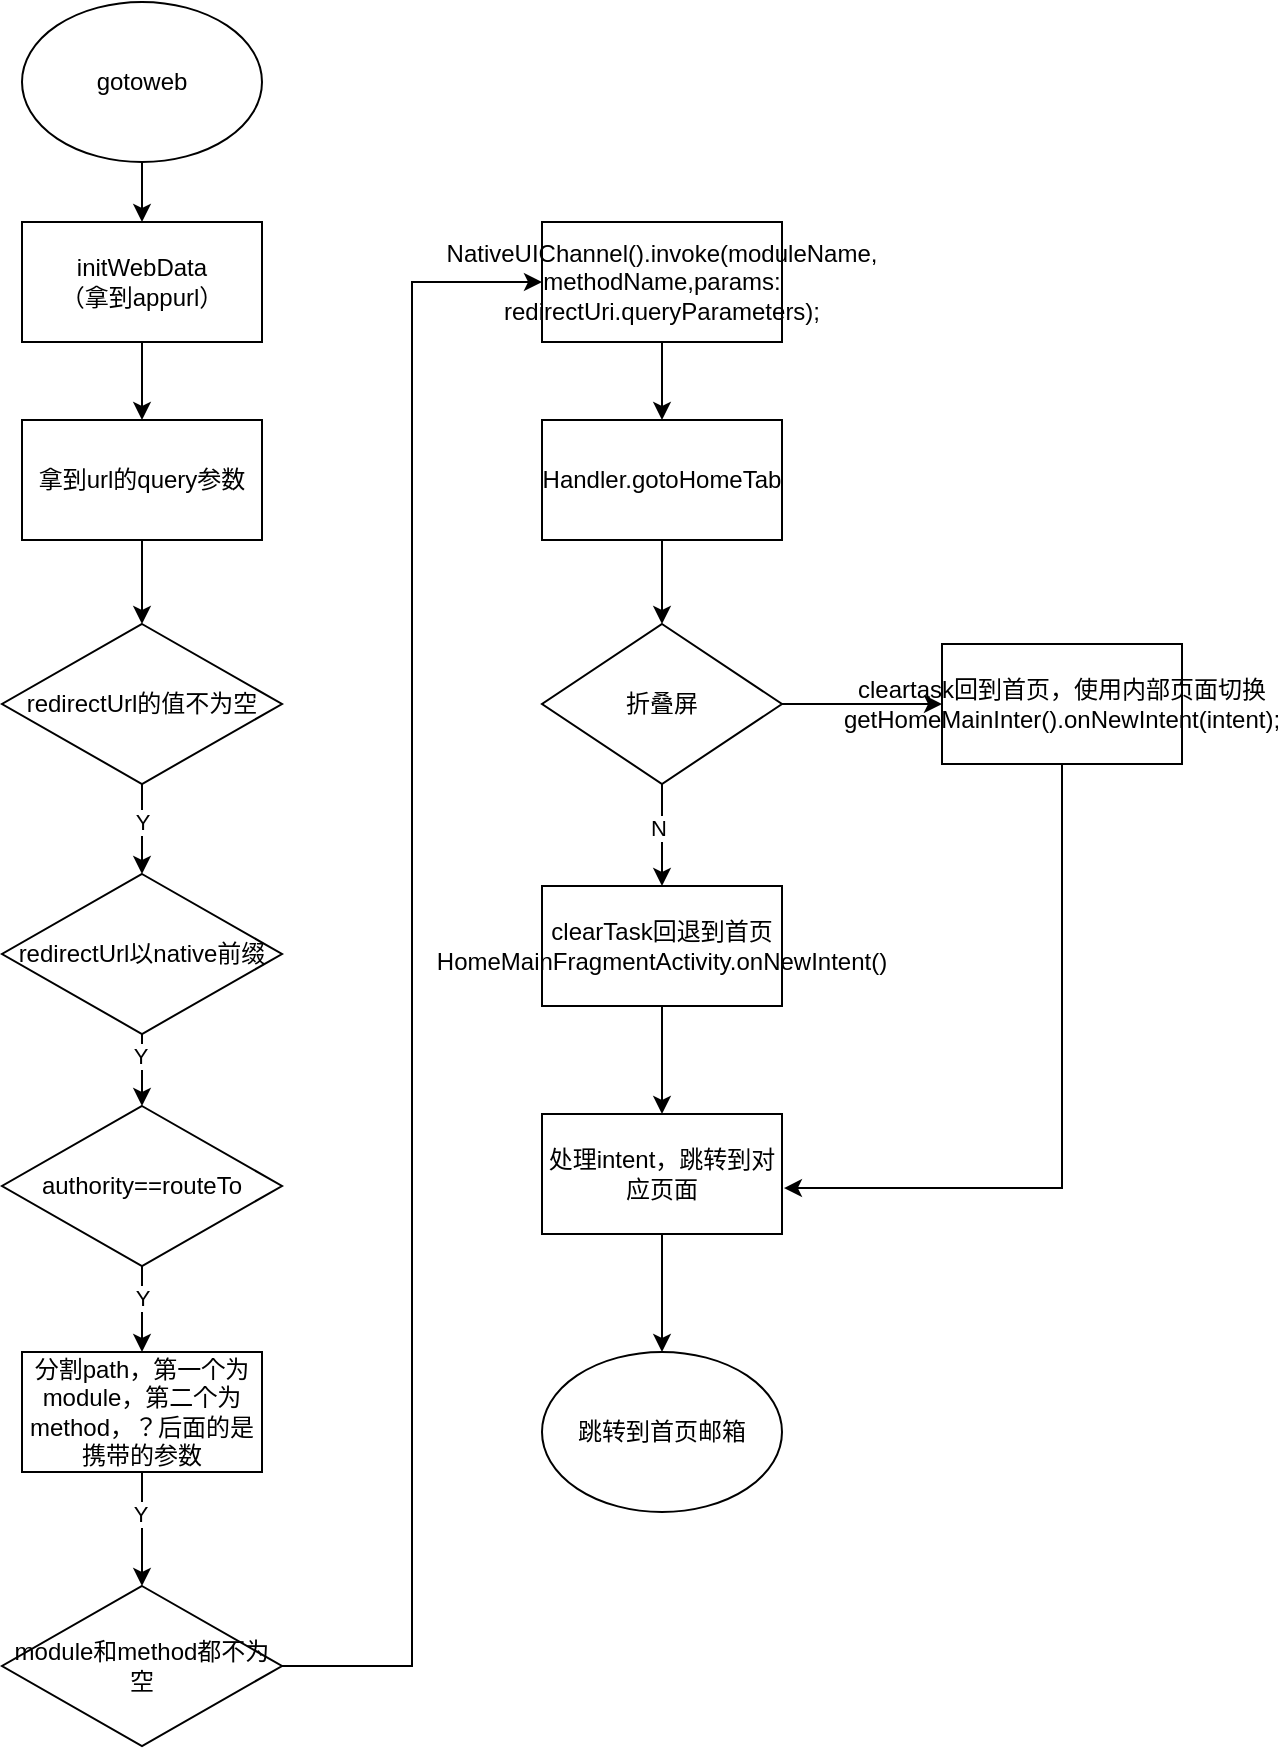 <mxfile version="24.7.4">
  <diagram name="第 1 页" id="w4tNSXHqQUmd9vAxGjnH">
    <mxGraphModel dx="1527" dy="946" grid="1" gridSize="10" guides="1" tooltips="1" connect="1" arrows="1" fold="1" page="1" pageScale="1" pageWidth="827" pageHeight="1169" math="0" shadow="0">
      <root>
        <mxCell id="0" />
        <mxCell id="1" parent="0" />
        <mxCell id="JZzbVW4VLBi9AxK3xWxL-3" value="" style="edgeStyle=orthogonalEdgeStyle;rounded=0;orthogonalLoop=1;jettySize=auto;html=1;" edge="1" parent="1" source="JZzbVW4VLBi9AxK3xWxL-1" target="JZzbVW4VLBi9AxK3xWxL-2">
          <mxGeometry relative="1" as="geometry" />
        </mxCell>
        <mxCell id="JZzbVW4VLBi9AxK3xWxL-1" value="gotoweb" style="ellipse;whiteSpace=wrap;html=1;" vertex="1" parent="1">
          <mxGeometry x="320" y="10" width="120" height="80" as="geometry" />
        </mxCell>
        <mxCell id="JZzbVW4VLBi9AxK3xWxL-5" value="" style="edgeStyle=orthogonalEdgeStyle;rounded=0;orthogonalLoop=1;jettySize=auto;html=1;" edge="1" parent="1" source="JZzbVW4VLBi9AxK3xWxL-2" target="JZzbVW4VLBi9AxK3xWxL-4">
          <mxGeometry relative="1" as="geometry" />
        </mxCell>
        <mxCell id="JZzbVW4VLBi9AxK3xWxL-2" value="initWebData&lt;div&gt;（&lt;span style=&quot;background-color: initial;&quot;&gt;拿到appurl）&lt;/span&gt;&lt;/div&gt;" style="whiteSpace=wrap;html=1;" vertex="1" parent="1">
          <mxGeometry x="320" y="120" width="120" height="60" as="geometry" />
        </mxCell>
        <mxCell id="JZzbVW4VLBi9AxK3xWxL-9" value="" style="edgeStyle=orthogonalEdgeStyle;rounded=0;orthogonalLoop=1;jettySize=auto;html=1;" edge="1" parent="1" source="JZzbVW4VLBi9AxK3xWxL-4" target="JZzbVW4VLBi9AxK3xWxL-8">
          <mxGeometry relative="1" as="geometry" />
        </mxCell>
        <mxCell id="JZzbVW4VLBi9AxK3xWxL-4" value="拿到url的query参数" style="whiteSpace=wrap;html=1;" vertex="1" parent="1">
          <mxGeometry x="320" y="219" width="120" height="60" as="geometry" />
        </mxCell>
        <mxCell id="JZzbVW4VLBi9AxK3xWxL-11" value="" style="edgeStyle=orthogonalEdgeStyle;rounded=0;orthogonalLoop=1;jettySize=auto;html=1;" edge="1" parent="1" source="JZzbVW4VLBi9AxK3xWxL-8" target="JZzbVW4VLBi9AxK3xWxL-10">
          <mxGeometry relative="1" as="geometry" />
        </mxCell>
        <mxCell id="JZzbVW4VLBi9AxK3xWxL-34" value="Y" style="edgeLabel;html=1;align=center;verticalAlign=middle;resizable=0;points=[];" vertex="1" connectable="0" parent="JZzbVW4VLBi9AxK3xWxL-11">
          <mxGeometry x="-0.156" relative="1" as="geometry">
            <mxPoint as="offset" />
          </mxGeometry>
        </mxCell>
        <mxCell id="JZzbVW4VLBi9AxK3xWxL-8" value="redirectUrl的值不为空" style="rhombus;whiteSpace=wrap;html=1;" vertex="1" parent="1">
          <mxGeometry x="310" y="321" width="140" height="80" as="geometry" />
        </mxCell>
        <mxCell id="JZzbVW4VLBi9AxK3xWxL-13" value="" style="edgeStyle=orthogonalEdgeStyle;rounded=0;orthogonalLoop=1;jettySize=auto;html=1;" edge="1" parent="1" source="JZzbVW4VLBi9AxK3xWxL-10" target="JZzbVW4VLBi9AxK3xWxL-12">
          <mxGeometry relative="1" as="geometry" />
        </mxCell>
        <mxCell id="JZzbVW4VLBi9AxK3xWxL-35" value="Y" style="edgeLabel;html=1;align=center;verticalAlign=middle;resizable=0;points=[];" vertex="1" connectable="0" parent="JZzbVW4VLBi9AxK3xWxL-13">
          <mxGeometry x="-0.5" y="-1" relative="1" as="geometry">
            <mxPoint as="offset" />
          </mxGeometry>
        </mxCell>
        <mxCell id="JZzbVW4VLBi9AxK3xWxL-10" value="redirectUrl以native前缀" style="rhombus;whiteSpace=wrap;html=1;" vertex="1" parent="1">
          <mxGeometry x="310" y="446" width="140" height="80" as="geometry" />
        </mxCell>
        <mxCell id="JZzbVW4VLBi9AxK3xWxL-15" value="" style="edgeStyle=orthogonalEdgeStyle;rounded=0;orthogonalLoop=1;jettySize=auto;html=1;" edge="1" parent="1" source="JZzbVW4VLBi9AxK3xWxL-12" target="JZzbVW4VLBi9AxK3xWxL-14">
          <mxGeometry relative="1" as="geometry" />
        </mxCell>
        <mxCell id="JZzbVW4VLBi9AxK3xWxL-36" value="Y" style="edgeLabel;html=1;align=center;verticalAlign=middle;resizable=0;points=[];" vertex="1" connectable="0" parent="JZzbVW4VLBi9AxK3xWxL-15">
          <mxGeometry x="-0.256" relative="1" as="geometry">
            <mxPoint as="offset" />
          </mxGeometry>
        </mxCell>
        <mxCell id="JZzbVW4VLBi9AxK3xWxL-12" value="authority==routeTo" style="rhombus;whiteSpace=wrap;html=1;" vertex="1" parent="1">
          <mxGeometry x="310" y="562" width="140" height="80" as="geometry" />
        </mxCell>
        <mxCell id="JZzbVW4VLBi9AxK3xWxL-17" value="" style="edgeStyle=orthogonalEdgeStyle;rounded=0;orthogonalLoop=1;jettySize=auto;html=1;" edge="1" parent="1" source="JZzbVW4VLBi9AxK3xWxL-14" target="JZzbVW4VLBi9AxK3xWxL-16">
          <mxGeometry relative="1" as="geometry" />
        </mxCell>
        <mxCell id="JZzbVW4VLBi9AxK3xWxL-37" value="Y" style="edgeLabel;html=1;align=center;verticalAlign=middle;resizable=0;points=[];" vertex="1" connectable="0" parent="JZzbVW4VLBi9AxK3xWxL-17">
          <mxGeometry x="-0.263" y="-1" relative="1" as="geometry">
            <mxPoint as="offset" />
          </mxGeometry>
        </mxCell>
        <mxCell id="JZzbVW4VLBi9AxK3xWxL-14" value="分割path，第一个为module，第二个为method，？后面的是携带的参数" style="whiteSpace=wrap;html=1;" vertex="1" parent="1">
          <mxGeometry x="320" y="685" width="120" height="60" as="geometry" />
        </mxCell>
        <mxCell id="JZzbVW4VLBi9AxK3xWxL-19" value="" style="edgeStyle=orthogonalEdgeStyle;rounded=0;orthogonalLoop=1;jettySize=auto;html=1;entryX=0;entryY=0.5;entryDx=0;entryDy=0;" edge="1" parent="1" source="JZzbVW4VLBi9AxK3xWxL-16" target="JZzbVW4VLBi9AxK3xWxL-18">
          <mxGeometry relative="1" as="geometry" />
        </mxCell>
        <mxCell id="JZzbVW4VLBi9AxK3xWxL-16" value="module和method都不为空" style="rhombus;whiteSpace=wrap;html=1;" vertex="1" parent="1">
          <mxGeometry x="310" y="802" width="140" height="80" as="geometry" />
        </mxCell>
        <mxCell id="JZzbVW4VLBi9AxK3xWxL-21" value="" style="edgeStyle=orthogonalEdgeStyle;rounded=0;orthogonalLoop=1;jettySize=auto;html=1;" edge="1" parent="1" source="JZzbVW4VLBi9AxK3xWxL-18" target="JZzbVW4VLBi9AxK3xWxL-20">
          <mxGeometry relative="1" as="geometry" />
        </mxCell>
        <mxCell id="JZzbVW4VLBi9AxK3xWxL-18" value="&lt;div&gt;NativeUIChannel().invoke(&lt;span style=&quot;background-color: initial;&quot;&gt;moduleName, methodName,params: redirectUri.queryParameters);&lt;/span&gt;&lt;/div&gt;" style="whiteSpace=wrap;html=1;" vertex="1" parent="1">
          <mxGeometry x="580" y="120" width="120" height="60" as="geometry" />
        </mxCell>
        <mxCell id="JZzbVW4VLBi9AxK3xWxL-26" value="" style="edgeStyle=orthogonalEdgeStyle;rounded=0;orthogonalLoop=1;jettySize=auto;html=1;" edge="1" parent="1" source="JZzbVW4VLBi9AxK3xWxL-20" target="JZzbVW4VLBi9AxK3xWxL-25">
          <mxGeometry relative="1" as="geometry" />
        </mxCell>
        <mxCell id="JZzbVW4VLBi9AxK3xWxL-20" value="Handler.gotoHomeTab" style="whiteSpace=wrap;html=1;" vertex="1" parent="1">
          <mxGeometry x="580" y="219" width="120" height="60" as="geometry" />
        </mxCell>
        <mxCell id="JZzbVW4VLBi9AxK3xWxL-28" value="" style="edgeStyle=orthogonalEdgeStyle;rounded=0;orthogonalLoop=1;jettySize=auto;html=1;" edge="1" parent="1" source="JZzbVW4VLBi9AxK3xWxL-25" target="JZzbVW4VLBi9AxK3xWxL-27">
          <mxGeometry relative="1" as="geometry" />
        </mxCell>
        <mxCell id="JZzbVW4VLBi9AxK3xWxL-33" value="N" style="edgeLabel;html=1;align=center;verticalAlign=middle;resizable=0;points=[];" vertex="1" connectable="0" parent="JZzbVW4VLBi9AxK3xWxL-28">
          <mxGeometry x="-0.137" y="-2" relative="1" as="geometry">
            <mxPoint as="offset" />
          </mxGeometry>
        </mxCell>
        <mxCell id="JZzbVW4VLBi9AxK3xWxL-39" value="" style="edgeStyle=orthogonalEdgeStyle;rounded=0;orthogonalLoop=1;jettySize=auto;html=1;" edge="1" parent="1" source="JZzbVW4VLBi9AxK3xWxL-25" target="JZzbVW4VLBi9AxK3xWxL-38">
          <mxGeometry relative="1" as="geometry" />
        </mxCell>
        <mxCell id="JZzbVW4VLBi9AxK3xWxL-25" value="折叠屏" style="rhombus;whiteSpace=wrap;html=1;" vertex="1" parent="1">
          <mxGeometry x="580" y="321" width="120" height="80" as="geometry" />
        </mxCell>
        <mxCell id="JZzbVW4VLBi9AxK3xWxL-30" value="" style="edgeStyle=orthogonalEdgeStyle;rounded=0;orthogonalLoop=1;jettySize=auto;html=1;" edge="1" parent="1" source="JZzbVW4VLBi9AxK3xWxL-27" target="JZzbVW4VLBi9AxK3xWxL-29">
          <mxGeometry relative="1" as="geometry" />
        </mxCell>
        <mxCell id="JZzbVW4VLBi9AxK3xWxL-27" value="clearTask回退到首页HomeMainFragmentActivity.onNewIntent()" style="whiteSpace=wrap;html=1;" vertex="1" parent="1">
          <mxGeometry x="580" y="452" width="120" height="60" as="geometry" />
        </mxCell>
        <mxCell id="JZzbVW4VLBi9AxK3xWxL-29" value="处理intent，跳转到对应页面" style="whiteSpace=wrap;html=1;" vertex="1" parent="1">
          <mxGeometry x="580" y="566" width="120" height="60" as="geometry" />
        </mxCell>
        <mxCell id="JZzbVW4VLBi9AxK3xWxL-31" value="跳转到首页邮箱" style="ellipse;whiteSpace=wrap;html=1;" vertex="1" parent="1">
          <mxGeometry x="580" y="685" width="120" height="80" as="geometry" />
        </mxCell>
        <mxCell id="JZzbVW4VLBi9AxK3xWxL-32" value="" style="endArrow=classic;html=1;rounded=0;exitX=0.5;exitY=1;exitDx=0;exitDy=0;entryX=0.5;entryY=0;entryDx=0;entryDy=0;" edge="1" parent="1" source="JZzbVW4VLBi9AxK3xWxL-29" target="JZzbVW4VLBi9AxK3xWxL-31">
          <mxGeometry width="50" height="50" relative="1" as="geometry">
            <mxPoint x="770" y="640" as="sourcePoint" />
            <mxPoint x="820" y="590" as="targetPoint" />
          </mxGeometry>
        </mxCell>
        <mxCell id="JZzbVW4VLBi9AxK3xWxL-38" value="cleartask回到首页，使用内部页面切换&lt;div&gt;&lt;div&gt;getHomeMainInter().onNewIntent(intent);&lt;/div&gt;&lt;/div&gt;" style="whiteSpace=wrap;html=1;" vertex="1" parent="1">
          <mxGeometry x="780" y="331" width="120" height="60" as="geometry" />
        </mxCell>
        <mxCell id="JZzbVW4VLBi9AxK3xWxL-40" value="" style="endArrow=classic;html=1;rounded=0;exitX=0.5;exitY=1;exitDx=0;exitDy=0;entryX=1.008;entryY=0.617;entryDx=0;entryDy=0;entryPerimeter=0;" edge="1" parent="1" source="JZzbVW4VLBi9AxK3xWxL-38" target="JZzbVW4VLBi9AxK3xWxL-29">
          <mxGeometry width="50" height="50" relative="1" as="geometry">
            <mxPoint x="880" y="530" as="sourcePoint" />
            <mxPoint x="930" y="480" as="targetPoint" />
            <Array as="points">
              <mxPoint x="840" y="603" />
            </Array>
          </mxGeometry>
        </mxCell>
      </root>
    </mxGraphModel>
  </diagram>
</mxfile>
